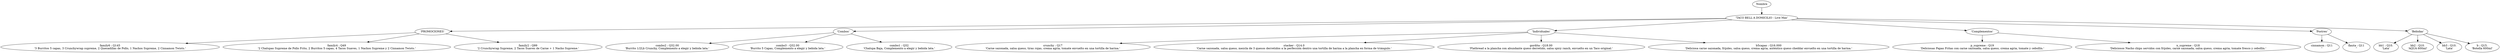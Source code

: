 digraph G { 
Inicio[label="Nombre"]
Nombre[label="'TACO BELL A DOMICILIO - Live Mas'"]
Inicio -> Nombre 
sec1[label="'PROMOCIONES'"]
Nombre -> sec1
son0[label="family6 : Q145
'3 Burritos 5 capas, 3 Crunchywrap supreme, 2 Quesadillas de Pollo, 1 Nachos Supreme, 2 Cinnamon Twists.'"]
sec1-> son0
son1[label="family4 : Q49
'2 Chalupas Supreme de Pollo Frito, 2 Burritos 5 capas, 4 Tacos Suaves, 1 Nachos Supreme y 2 Cinnamon Twists.'"]
sec1-> son1
son2[label="family2 : Q99
'2 Crunchywrap Supreme, 2 Tacos Suaves de Carne + 1 Nacho Supreme.'"]
sec1-> son2
sec2[label="'Combos'"]
Nombre -> sec2
son3[label="combo2 : Q32.00
'Burrito 1/2Lb Crunchy, Complemento a elegir y bebida lata.'"]
sec2-> son3
son4[label="combo3 : Q32.00
'Burrito 5 Capas, Complemento a elegir y bebida lata.'"]
sec2-> son4
son5[label="combo1 : Q32
'Chalupa Baja, Complemento a elegir y bebida lata.'"]
sec2-> son5
sec3[label="'Individuales'"]
Nombre -> sec3
son6[label="crunchy : Q17
'Carne sazonada, salsa queso, tiras rojas, crema agria, tomate envuelto en una tortilla de harina.'"]
sec3-> son6
son7[label="stacker : Q14.0
'Carne sazonada, salsa queso, mezcla de 3 quesos derretidos a la perfección dentro una tortilla de harina a la plancha en forma de triángulo.'"]
sec3-> son7
son8[label="gordita : Q18.00
'Flatbread a la plancha con abundante queso derretido, salsa spicy ranch, envuelto en un Taco original.'"]
sec3-> son8
son9[label="b5capas : Q16.000
'Deliciosa carne sazonada, frijoles, salsa queso, crema agria, auténtico queso cheddar envuelto en una tortilla de harina.'"]
sec3-> son9
sec4[label="'Complementos'"]
Nombre -> sec4
son10[label="p_supreme : Q19
'Deliciosas Papas Fritas con carne sazonada, salsa queso, crema agria, tomate y cebollín.'"]
sec4-> son10
son11[label="n_supreme : Q18
'Deliciosos Nacho chips servidos con frijoles, carne sazonada, salsa queso, crema agria, tomate fresco y cebollín.'"]
sec4-> son11
sec5[label="'Postres'"]
Nombre -> sec5
son12[label="cinnamon : Q11
''"]
sec5-> son12
son13[label="flauta : Q11
''"]
sec5-> son13
sec6[label="'Bebidas'"]
Nombre -> sec6
son14[label="bb1 : Q10.
'Lata'"]
sec6-> son14
son15[label="bb2 : Q10.
'AQUA 600ml'"]
sec6-> son15
son16[label="bb3 : Q10.
'Lata'"]
sec6-> son16
son17[label="b : Q15.
'Botella 600ml'"]
sec6-> son17
}